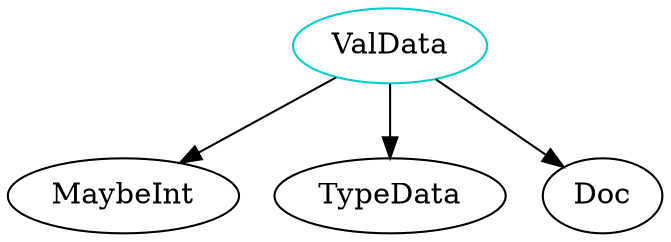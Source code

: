 digraph valdata{
ValData -> MaybeInt;
ValData -> TypeData;
ValData -> Doc;
ValData	[shape=oval, color=cyan3, label="ValData"];
}
